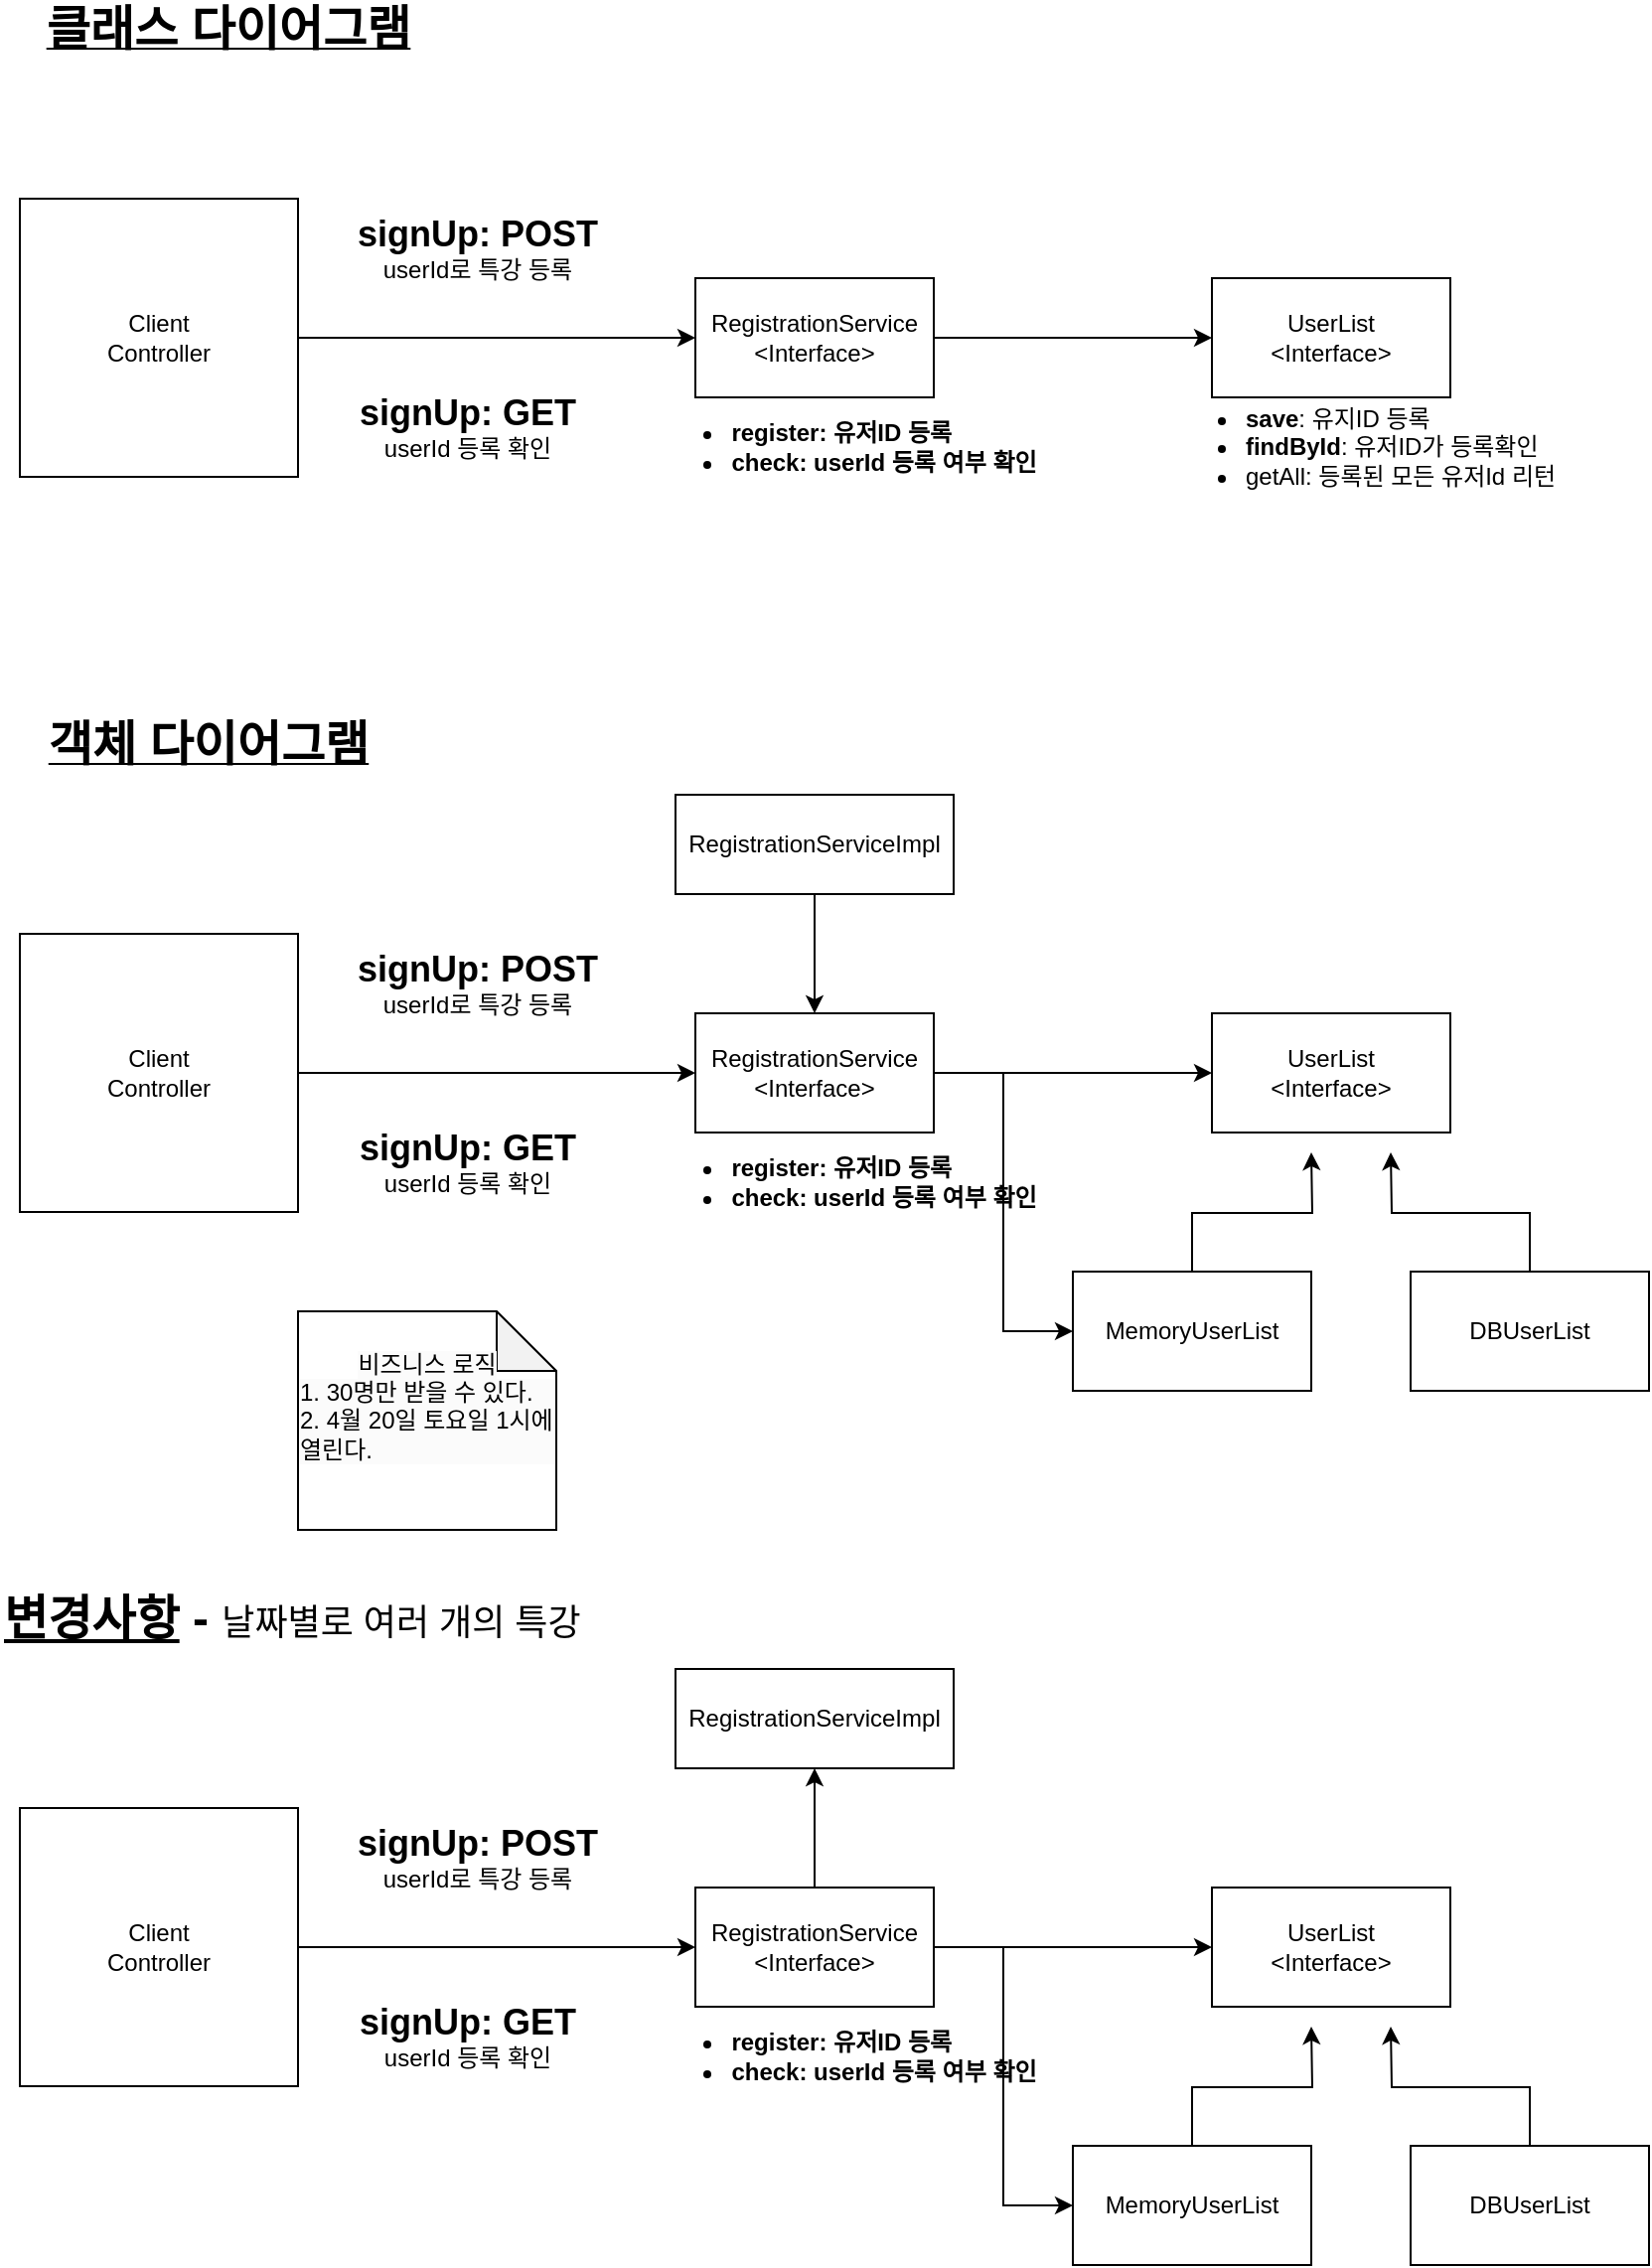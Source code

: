 <mxfile version="24.2.0" type="device">
  <diagram name="페이지-1" id="_b31awRqR2IRG90MOSuc">
    <mxGraphModel dx="834" dy="1578" grid="1" gridSize="10" guides="1" tooltips="1" connect="1" arrows="1" fold="1" page="1" pageScale="1" pageWidth="827" pageHeight="1169" math="0" shadow="0">
      <root>
        <mxCell id="0" />
        <mxCell id="1" parent="0" />
        <mxCell id="CvsVdCLuD6YM7w2VKbGI-10" style="edgeStyle=orthogonalEdgeStyle;rounded=0;orthogonalLoop=1;jettySize=auto;html=1;exitX=1;exitY=0.5;exitDx=0;exitDy=0;entryX=0;entryY=0.5;entryDx=0;entryDy=0;" edge="1" parent="1" source="CvsVdCLuD6YM7w2VKbGI-1" target="CvsVdCLuD6YM7w2VKbGI-8">
          <mxGeometry relative="1" as="geometry" />
        </mxCell>
        <mxCell id="CvsVdCLuD6YM7w2VKbGI-1" value="RegistrationService&lt;div&gt;&amp;lt;Interface&amp;gt;&lt;br&gt;&lt;/div&gt;" style="rounded=0;whiteSpace=wrap;html=1;" vertex="1" parent="1">
          <mxGeometry x="400" y="460" width="120" height="60" as="geometry" />
        </mxCell>
        <mxCell id="CvsVdCLuD6YM7w2VKbGI-3" style="edgeStyle=orthogonalEdgeStyle;rounded=0;orthogonalLoop=1;jettySize=auto;html=1;exitX=1;exitY=0.5;exitDx=0;exitDy=0;entryX=0;entryY=0.5;entryDx=0;entryDy=0;" edge="1" parent="1" source="CvsVdCLuD6YM7w2VKbGI-2" target="CvsVdCLuD6YM7w2VKbGI-1">
          <mxGeometry relative="1" as="geometry" />
        </mxCell>
        <mxCell id="CvsVdCLuD6YM7w2VKbGI-2" value="Client&lt;div&gt;Controller&lt;/div&gt;" style="rounded=0;whiteSpace=wrap;html=1;" vertex="1" parent="1">
          <mxGeometry x="60" y="420" width="140" height="140" as="geometry" />
        </mxCell>
        <mxCell id="CvsVdCLuD6YM7w2VKbGI-5" value="&lt;font style=&quot;font-size: 18px;&quot;&gt;&lt;b&gt;signUp: POST&lt;/b&gt;&lt;/font&gt;&lt;div&gt;&lt;font style=&quot;font-size: 12px;&quot;&gt;userId로 특강 등록&lt;/font&gt;&lt;/div&gt;" style="text;html=1;align=center;verticalAlign=middle;resizable=0;points=[];autosize=1;strokeColor=none;fillColor=none;" vertex="1" parent="1">
          <mxGeometry x="220" y="420" width="140" height="50" as="geometry" />
        </mxCell>
        <mxCell id="CvsVdCLuD6YM7w2VKbGI-7" value="&lt;div&gt;&lt;span style=&quot;font-size: 18px;&quot;&gt;&lt;b&gt;signUp: GET&lt;/b&gt;&lt;/span&gt;&lt;/div&gt;&lt;div&gt;&lt;font style=&quot;font-size: 12px;&quot;&gt;userId 등록 확인&lt;/font&gt;&lt;/div&gt;" style="text;html=1;align=center;verticalAlign=middle;resizable=0;points=[];autosize=1;strokeColor=none;fillColor=none;" vertex="1" parent="1">
          <mxGeometry x="220" y="510" width="130" height="50" as="geometry" />
        </mxCell>
        <mxCell id="CvsVdCLuD6YM7w2VKbGI-8" value="UserList&lt;div&gt;&amp;lt;Interface&amp;gt;&lt;/div&gt;" style="rounded=0;whiteSpace=wrap;html=1;" vertex="1" parent="1">
          <mxGeometry x="660" y="460" width="120" height="60" as="geometry" />
        </mxCell>
        <mxCell id="CvsVdCLuD6YM7w2VKbGI-11" value="&lt;div style=&quot;text-align: left;&quot;&gt;&lt;ul&gt;&lt;li&gt;&lt;b style=&quot;background-color: initial;&quot;&gt;save&lt;/b&gt;&lt;span style=&quot;text-align: left; background-color: initial;&quot;&gt;: 유지ID 등록&lt;/span&gt;&lt;/li&gt;&lt;li&gt;&lt;span style=&quot;background-color: initial;&quot;&gt;&lt;b&gt;findById&lt;/b&gt;: 유저ID가 등록확인&lt;/span&gt;&lt;/li&gt;&lt;li&gt;&lt;span style=&quot;background-color: initial;&quot;&gt;getAll: 등록된 모든 유저Id 리턴&lt;/span&gt;&lt;/li&gt;&lt;/ul&gt;&lt;/div&gt;" style="text;html=1;align=center;verticalAlign=middle;whiteSpace=wrap;rounded=0;" vertex="1" parent="1">
          <mxGeometry x="630" y="510" width="210" height="70" as="geometry" />
        </mxCell>
        <mxCell id="CvsVdCLuD6YM7w2VKbGI-13" value="&lt;div style=&quot;text-align: left;&quot;&gt;&lt;ul&gt;&lt;li&gt;&lt;b style=&quot;background-color: initial;&quot;&gt;register: 유저ID 등록&lt;/b&gt;&lt;/li&gt;&lt;li&gt;&lt;b&gt;check: userId 등록 여부 확인&lt;/b&gt;&lt;/li&gt;&lt;/ul&gt;&lt;/div&gt;" style="text;html=1;align=center;verticalAlign=middle;whiteSpace=wrap;rounded=0;" vertex="1" parent="1">
          <mxGeometry x="370" y="510" width="210" height="70" as="geometry" />
        </mxCell>
        <mxCell id="CvsVdCLuD6YM7w2VKbGI-14" value="&lt;b&gt;&lt;u&gt;&lt;font style=&quot;font-size: 24px;&quot;&gt;클래스 다이어그램&lt;/font&gt;&lt;/u&gt;&lt;/b&gt;" style="text;html=1;align=center;verticalAlign=middle;whiteSpace=wrap;rounded=0;" vertex="1" parent="1">
          <mxGeometry x="60" y="320" width="210" height="30" as="geometry" />
        </mxCell>
        <mxCell id="CvsVdCLuD6YM7w2VKbGI-22" style="edgeStyle=orthogonalEdgeStyle;rounded=0;orthogonalLoop=1;jettySize=auto;html=1;exitX=1;exitY=0.5;exitDx=0;exitDy=0;entryX=0;entryY=0.5;entryDx=0;entryDy=0;" edge="1" parent="1" source="CvsVdCLuD6YM7w2VKbGI-23" target="CvsVdCLuD6YM7w2VKbGI-28">
          <mxGeometry relative="1" as="geometry" />
        </mxCell>
        <mxCell id="CvsVdCLuD6YM7w2VKbGI-35" style="edgeStyle=orthogonalEdgeStyle;rounded=0;orthogonalLoop=1;jettySize=auto;html=1;exitX=1;exitY=0.5;exitDx=0;exitDy=0;entryX=0;entryY=0.5;entryDx=0;entryDy=0;" edge="1" parent="1" source="CvsVdCLuD6YM7w2VKbGI-23" target="CvsVdCLuD6YM7w2VKbGI-31">
          <mxGeometry relative="1" as="geometry" />
        </mxCell>
        <mxCell id="CvsVdCLuD6YM7w2VKbGI-23" value="RegistrationService&lt;div&gt;&amp;lt;Interface&amp;gt;&lt;/div&gt;" style="rounded=0;whiteSpace=wrap;html=1;" vertex="1" parent="1">
          <mxGeometry x="400" y="830" width="120" height="60" as="geometry" />
        </mxCell>
        <mxCell id="CvsVdCLuD6YM7w2VKbGI-24" style="edgeStyle=orthogonalEdgeStyle;rounded=0;orthogonalLoop=1;jettySize=auto;html=1;exitX=1;exitY=0.5;exitDx=0;exitDy=0;entryX=0;entryY=0.5;entryDx=0;entryDy=0;" edge="1" parent="1" source="CvsVdCLuD6YM7w2VKbGI-25" target="CvsVdCLuD6YM7w2VKbGI-23">
          <mxGeometry relative="1" as="geometry" />
        </mxCell>
        <mxCell id="CvsVdCLuD6YM7w2VKbGI-25" value="Client&lt;div&gt;Controller&lt;/div&gt;" style="rounded=0;whiteSpace=wrap;html=1;" vertex="1" parent="1">
          <mxGeometry x="60" y="790" width="140" height="140" as="geometry" />
        </mxCell>
        <mxCell id="CvsVdCLuD6YM7w2VKbGI-26" value="&lt;font style=&quot;font-size: 18px;&quot;&gt;&lt;b&gt;signUp: POST&lt;/b&gt;&lt;/font&gt;&lt;div&gt;&lt;font style=&quot;font-size: 12px;&quot;&gt;userId로 특강 등록&lt;/font&gt;&lt;/div&gt;" style="text;html=1;align=center;verticalAlign=middle;resizable=0;points=[];autosize=1;strokeColor=none;fillColor=none;" vertex="1" parent="1">
          <mxGeometry x="220" y="790" width="140" height="50" as="geometry" />
        </mxCell>
        <mxCell id="CvsVdCLuD6YM7w2VKbGI-27" value="&lt;div&gt;&lt;span style=&quot;font-size: 18px;&quot;&gt;&lt;b&gt;signUp: GET&lt;/b&gt;&lt;/span&gt;&lt;/div&gt;&lt;div&gt;&lt;font style=&quot;font-size: 12px;&quot;&gt;userId 등록 확인&lt;/font&gt;&lt;/div&gt;" style="text;html=1;align=center;verticalAlign=middle;resizable=0;points=[];autosize=1;strokeColor=none;fillColor=none;" vertex="1" parent="1">
          <mxGeometry x="220" y="880" width="130" height="50" as="geometry" />
        </mxCell>
        <mxCell id="CvsVdCLuD6YM7w2VKbGI-28" value="UserList&lt;div&gt;&amp;lt;Interface&amp;gt;&lt;/div&gt;" style="rounded=0;whiteSpace=wrap;html=1;" vertex="1" parent="1">
          <mxGeometry x="660" y="830" width="120" height="60" as="geometry" />
        </mxCell>
        <mxCell id="CvsVdCLuD6YM7w2VKbGI-29" value="&lt;div style=&quot;text-align: left;&quot;&gt;&lt;ul&gt;&lt;li&gt;&lt;b style=&quot;background-color: initial;&quot;&gt;register: 유저ID 등록&lt;/b&gt;&lt;/li&gt;&lt;li&gt;&lt;b&gt;check: userId 등록 여부 확인&lt;/b&gt;&lt;/li&gt;&lt;/ul&gt;&lt;/div&gt;" style="text;html=1;align=center;verticalAlign=middle;whiteSpace=wrap;rounded=0;" vertex="1" parent="1">
          <mxGeometry x="370" y="880" width="210" height="70" as="geometry" />
        </mxCell>
        <mxCell id="CvsVdCLuD6YM7w2VKbGI-30" value="&lt;b&gt;&lt;u&gt;&lt;font style=&quot;font-size: 24px;&quot;&gt;객체 다이어그램&lt;/font&gt;&lt;/u&gt;&lt;/b&gt;" style="text;html=1;align=center;verticalAlign=middle;whiteSpace=wrap;rounded=0;" vertex="1" parent="1">
          <mxGeometry x="50" y="680" width="210" height="30" as="geometry" />
        </mxCell>
        <mxCell id="CvsVdCLuD6YM7w2VKbGI-33" style="edgeStyle=orthogonalEdgeStyle;rounded=0;orthogonalLoop=1;jettySize=auto;html=1;" edge="1" parent="1" source="CvsVdCLuD6YM7w2VKbGI-31">
          <mxGeometry relative="1" as="geometry">
            <mxPoint x="710" y="900" as="targetPoint" />
          </mxGeometry>
        </mxCell>
        <mxCell id="CvsVdCLuD6YM7w2VKbGI-31" value="MemoryUserList" style="rounded=0;whiteSpace=wrap;html=1;" vertex="1" parent="1">
          <mxGeometry x="590" y="960" width="120" height="60" as="geometry" />
        </mxCell>
        <mxCell id="CvsVdCLuD6YM7w2VKbGI-34" style="edgeStyle=orthogonalEdgeStyle;rounded=0;orthogonalLoop=1;jettySize=auto;html=1;exitX=0.5;exitY=0;exitDx=0;exitDy=0;" edge="1" parent="1" source="CvsVdCLuD6YM7w2VKbGI-32">
          <mxGeometry relative="1" as="geometry">
            <mxPoint x="750" y="900" as="targetPoint" />
          </mxGeometry>
        </mxCell>
        <mxCell id="CvsVdCLuD6YM7w2VKbGI-32" value="DBUserList" style="rounded=0;whiteSpace=wrap;html=1;" vertex="1" parent="1">
          <mxGeometry x="760" y="960" width="120" height="60" as="geometry" />
        </mxCell>
        <mxCell id="CvsVdCLuD6YM7w2VKbGI-37" style="edgeStyle=orthogonalEdgeStyle;rounded=0;orthogonalLoop=1;jettySize=auto;html=1;entryX=0.5;entryY=0;entryDx=0;entryDy=0;" edge="1" parent="1" source="CvsVdCLuD6YM7w2VKbGI-36" target="CvsVdCLuD6YM7w2VKbGI-23">
          <mxGeometry relative="1" as="geometry" />
        </mxCell>
        <mxCell id="CvsVdCLuD6YM7w2VKbGI-36" value="RegistrationServiceImpl" style="rounded=0;whiteSpace=wrap;html=1;" vertex="1" parent="1">
          <mxGeometry x="390" y="720" width="140" height="50" as="geometry" />
        </mxCell>
        <mxCell id="CvsVdCLuD6YM7w2VKbGI-38" style="edgeStyle=orthogonalEdgeStyle;rounded=0;orthogonalLoop=1;jettySize=auto;html=1;exitX=1;exitY=0.5;exitDx=0;exitDy=0;entryX=0;entryY=0.5;entryDx=0;entryDy=0;" edge="1" parent="1" source="CvsVdCLuD6YM7w2VKbGI-40" target="CvsVdCLuD6YM7w2VKbGI-45">
          <mxGeometry relative="1" as="geometry" />
        </mxCell>
        <mxCell id="CvsVdCLuD6YM7w2VKbGI-39" style="edgeStyle=orthogonalEdgeStyle;rounded=0;orthogonalLoop=1;jettySize=auto;html=1;exitX=1;exitY=0.5;exitDx=0;exitDy=0;entryX=0;entryY=0.5;entryDx=0;entryDy=0;" edge="1" parent="1" source="CvsVdCLuD6YM7w2VKbGI-40" target="CvsVdCLuD6YM7w2VKbGI-49">
          <mxGeometry relative="1" as="geometry" />
        </mxCell>
        <mxCell id="CvsVdCLuD6YM7w2VKbGI-56" style="edgeStyle=orthogonalEdgeStyle;rounded=0;orthogonalLoop=1;jettySize=auto;html=1;entryX=0.5;entryY=1;entryDx=0;entryDy=0;" edge="1" parent="1" source="CvsVdCLuD6YM7w2VKbGI-40" target="CvsVdCLuD6YM7w2VKbGI-53">
          <mxGeometry relative="1" as="geometry" />
        </mxCell>
        <mxCell id="CvsVdCLuD6YM7w2VKbGI-40" value="RegistrationService&lt;div&gt;&amp;lt;Interface&amp;gt;&lt;/div&gt;" style="rounded=0;whiteSpace=wrap;html=1;" vertex="1" parent="1">
          <mxGeometry x="400" y="1270" width="120" height="60" as="geometry" />
        </mxCell>
        <mxCell id="CvsVdCLuD6YM7w2VKbGI-41" style="edgeStyle=orthogonalEdgeStyle;rounded=0;orthogonalLoop=1;jettySize=auto;html=1;exitX=1;exitY=0.5;exitDx=0;exitDy=0;entryX=0;entryY=0.5;entryDx=0;entryDy=0;" edge="1" parent="1" source="CvsVdCLuD6YM7w2VKbGI-42" target="CvsVdCLuD6YM7w2VKbGI-40">
          <mxGeometry relative="1" as="geometry" />
        </mxCell>
        <mxCell id="CvsVdCLuD6YM7w2VKbGI-42" value="Client&lt;div&gt;Controller&lt;/div&gt;" style="rounded=0;whiteSpace=wrap;html=1;" vertex="1" parent="1">
          <mxGeometry x="60" y="1230" width="140" height="140" as="geometry" />
        </mxCell>
        <mxCell id="CvsVdCLuD6YM7w2VKbGI-43" value="&lt;font style=&quot;font-size: 18px;&quot;&gt;&lt;b&gt;signUp: POST&lt;/b&gt;&lt;/font&gt;&lt;div&gt;&lt;font style=&quot;font-size: 12px;&quot;&gt;userId로 특강 등록&lt;/font&gt;&lt;/div&gt;" style="text;html=1;align=center;verticalAlign=middle;resizable=0;points=[];autosize=1;strokeColor=none;fillColor=none;" vertex="1" parent="1">
          <mxGeometry x="220" y="1230" width="140" height="50" as="geometry" />
        </mxCell>
        <mxCell id="CvsVdCLuD6YM7w2VKbGI-44" value="&lt;div&gt;&lt;span style=&quot;font-size: 18px;&quot;&gt;&lt;b&gt;signUp: GET&lt;/b&gt;&lt;/span&gt;&lt;/div&gt;&lt;div&gt;&lt;font style=&quot;font-size: 12px;&quot;&gt;userId 등록 확인&lt;/font&gt;&lt;/div&gt;" style="text;html=1;align=center;verticalAlign=middle;resizable=0;points=[];autosize=1;strokeColor=none;fillColor=none;" vertex="1" parent="1">
          <mxGeometry x="220" y="1320" width="130" height="50" as="geometry" />
        </mxCell>
        <mxCell id="CvsVdCLuD6YM7w2VKbGI-45" value="UserList&lt;div&gt;&amp;lt;Interface&amp;gt;&lt;/div&gt;" style="rounded=0;whiteSpace=wrap;html=1;" vertex="1" parent="1">
          <mxGeometry x="660" y="1270" width="120" height="60" as="geometry" />
        </mxCell>
        <mxCell id="CvsVdCLuD6YM7w2VKbGI-46" value="&lt;div style=&quot;text-align: left;&quot;&gt;&lt;ul&gt;&lt;li&gt;&lt;b style=&quot;background-color: initial;&quot;&gt;register: 유저ID 등록&lt;/b&gt;&lt;/li&gt;&lt;li&gt;&lt;b&gt;check: userId 등록 여부 확인&lt;/b&gt;&lt;/li&gt;&lt;/ul&gt;&lt;/div&gt;" style="text;html=1;align=center;verticalAlign=middle;whiteSpace=wrap;rounded=0;" vertex="1" parent="1">
          <mxGeometry x="370" y="1320" width="210" height="70" as="geometry" />
        </mxCell>
        <mxCell id="CvsVdCLuD6YM7w2VKbGI-47" value="&lt;b style=&quot;font-size: 24px;&quot;&gt;&lt;u&gt;변경사항&lt;/u&gt; - &lt;/b&gt;&lt;font style=&quot;font-size: 18px;&quot;&gt;날짜별로 여러 개의 특강&lt;/font&gt;" style="text;html=1;align=left;verticalAlign=middle;whiteSpace=wrap;rounded=0;" vertex="1" parent="1">
          <mxGeometry x="50" y="1120" width="370" height="30" as="geometry" />
        </mxCell>
        <mxCell id="CvsVdCLuD6YM7w2VKbGI-48" style="edgeStyle=orthogonalEdgeStyle;rounded=0;orthogonalLoop=1;jettySize=auto;html=1;" edge="1" parent="1" source="CvsVdCLuD6YM7w2VKbGI-49">
          <mxGeometry relative="1" as="geometry">
            <mxPoint x="710" y="1340" as="targetPoint" />
          </mxGeometry>
        </mxCell>
        <mxCell id="CvsVdCLuD6YM7w2VKbGI-49" value="MemoryUserList" style="rounded=0;whiteSpace=wrap;html=1;" vertex="1" parent="1">
          <mxGeometry x="590" y="1400" width="120" height="60" as="geometry" />
        </mxCell>
        <mxCell id="CvsVdCLuD6YM7w2VKbGI-50" style="edgeStyle=orthogonalEdgeStyle;rounded=0;orthogonalLoop=1;jettySize=auto;html=1;exitX=0.5;exitY=0;exitDx=0;exitDy=0;" edge="1" parent="1" source="CvsVdCLuD6YM7w2VKbGI-51">
          <mxGeometry relative="1" as="geometry">
            <mxPoint x="750" y="1340" as="targetPoint" />
          </mxGeometry>
        </mxCell>
        <mxCell id="CvsVdCLuD6YM7w2VKbGI-51" value="DBUserList" style="rounded=0;whiteSpace=wrap;html=1;" vertex="1" parent="1">
          <mxGeometry x="760" y="1400" width="120" height="60" as="geometry" />
        </mxCell>
        <mxCell id="CvsVdCLuD6YM7w2VKbGI-53" value="RegistrationServiceImpl" style="rounded=0;whiteSpace=wrap;html=1;" vertex="1" parent="1">
          <mxGeometry x="390" y="1160" width="140" height="50" as="geometry" />
        </mxCell>
        <mxCell id="CvsVdCLuD6YM7w2VKbGI-55" value="&#xa;&lt;span style=&quot;color: rgb(0, 0, 0); font-family: Helvetica; font-size: 12px; font-style: normal; font-variant-ligatures: normal; font-variant-caps: normal; font-weight: 400; letter-spacing: normal; orphans: 2; text-align: left; text-indent: 0px; text-transform: none; widows: 2; word-spacing: 0px; -webkit-text-stroke-width: 0px; white-space: normal; background-color: rgb(251, 251, 251); text-decoration-thickness: initial; text-decoration-style: initial; text-decoration-color: initial; display: inline !important; float: none;&quot;&gt;비즈니스 로직&lt;/span&gt;&lt;div style=&quot;color: rgb(0, 0, 0); font-family: Helvetica; font-size: 12px; font-style: normal; font-variant-ligatures: normal; font-variant-caps: normal; font-weight: 400; letter-spacing: normal; orphans: 2; text-align: left; text-indent: 0px; text-transform: none; widows: 2; word-spacing: 0px; -webkit-text-stroke-width: 0px; white-space: normal; background-color: rgb(251, 251, 251); text-decoration-thickness: initial; text-decoration-style: initial; text-decoration-color: initial;&quot;&gt;1. 30명만 받을 수 있다.&lt;/div&gt;&lt;div style=&quot;color: rgb(0, 0, 0); font-family: Helvetica; font-size: 12px; font-style: normal; font-variant-ligatures: normal; font-variant-caps: normal; font-weight: 400; letter-spacing: normal; orphans: 2; text-align: left; text-indent: 0px; text-transform: none; widows: 2; word-spacing: 0px; -webkit-text-stroke-width: 0px; white-space: normal; background-color: rgb(251, 251, 251); text-decoration-thickness: initial; text-decoration-style: initial; text-decoration-color: initial;&quot;&gt;2. 4월 20일 토요일 1시에 열린다.&lt;/div&gt;&#xa;&#xa;" style="shape=note;whiteSpace=wrap;html=1;backgroundOutline=1;darkOpacity=0.05;" vertex="1" parent="1">
          <mxGeometry x="200" y="980" width="130" height="110" as="geometry" />
        </mxCell>
      </root>
    </mxGraphModel>
  </diagram>
</mxfile>
